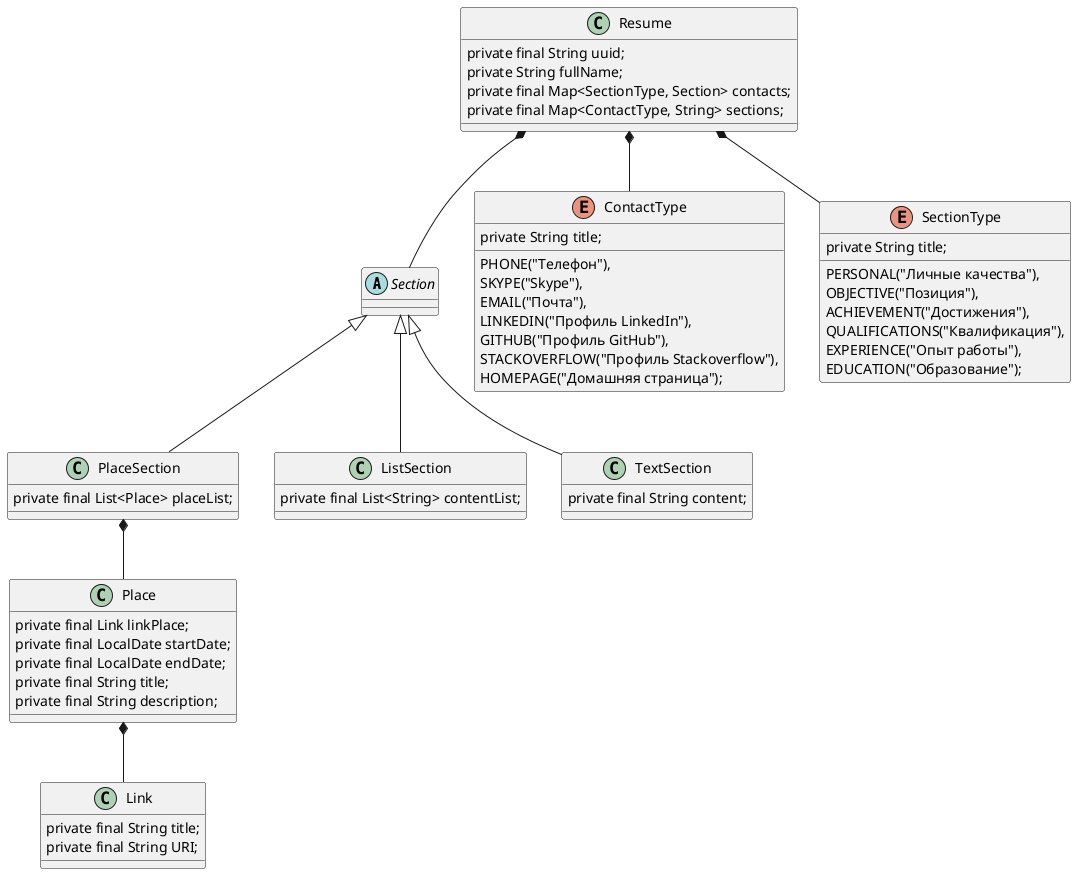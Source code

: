 @startuml

abstract class Section {
}


class Link {
    private final String title;
    private final String URI;
}

enum ContactType {
    PHONE("Телефон"),
    SKYPE("Skype"),
    EMAIL("Почта"),
    LINKEDIN("Профиль LinkedIn"),
    GITHUB("Профиль GitHub"),
    STACKOVERFLOW("Профиль Stackoverflow"),
    HOMEPAGE("Домашняя страница");

    private String title;
}

enum SectionType {
    PERSONAL("Личные качества"),
    OBJECTIVE("Позиция"),
    ACHIEVEMENT("Достижения"),
    QUALIFICATIONS("Квалификация"),
    EXPERIENCE("Опыт работы"),
    EDUCATION("Образование");

    private String title;
}

class Place {
    private final Link linkPlace;
    private final LocalDate startDate;
    private final LocalDate endDate;
    private final String title;
    private final String description;
    }

 class PlaceSection extends Section {
        private final List<Place> placeList;
  }

  class Resume {
      private final String uuid;
      private String fullName;
      private final Map<SectionType, Section> contacts;
      private final Map<ContactType, String> sections;
      }

  class ListSection extends Section {
      private final List<String> contentList;
      }
 class TextSection extends Section {
          private final String content;
          }
 Resume *-- Section
 Resume *-- SectionType
 Resume *-- ContactType
 PlaceSection *-- Place
 Place *-- Link
@enduml